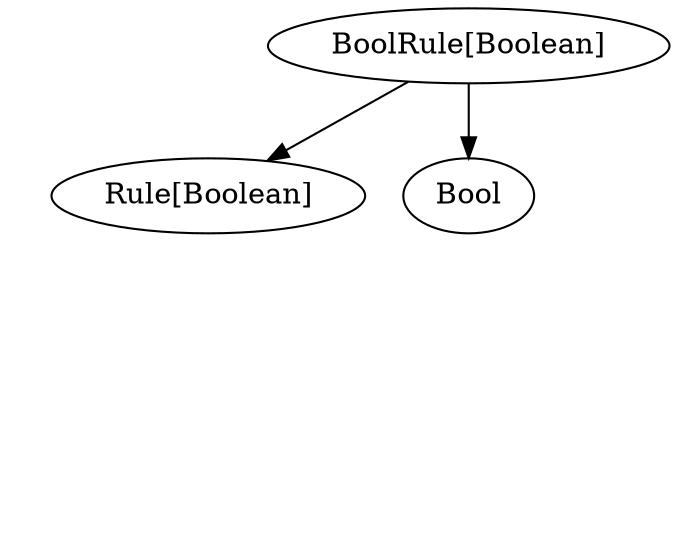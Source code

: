 digraph {
    splines=true

    BoolRuleBool[label="BoolRule[Boolean]" class="operator"]
    RuleBool[label="Rule[Boolean]" class="operator"]
    RuleInt[label="Rule[Int]" class="operator" style="invis"]

    And[style="invis"]
    Equals[style="invis"]
    Bool

    BoolRuleBool -> RuleBool[class="relies"]
    BoolRuleBool -> Bool
    Equals -> RuleInt[class="relies" style="invis"]
    RuleBool -> And[style="invis"]
    RuleBool -> Equals[style="invis"]
    And -> RuleBool[class="relies" style="invis"]
    And -> BoolRuleBool[class="relies" style="invis"]
}
